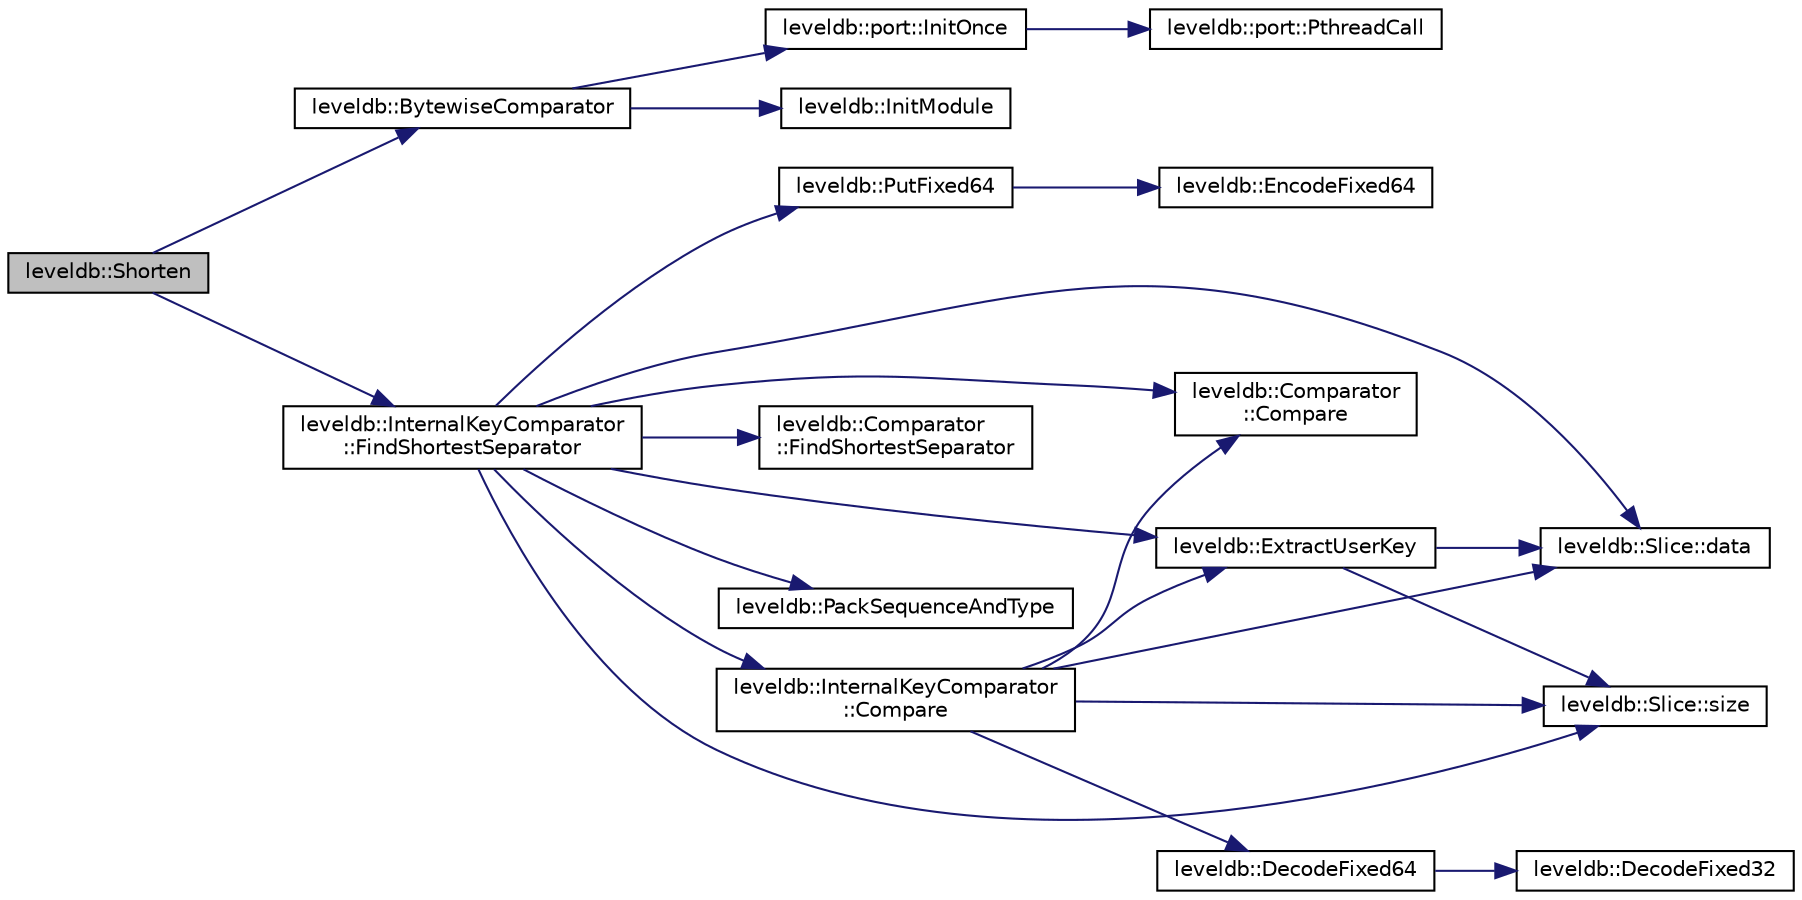 digraph "leveldb::Shorten"
{
  edge [fontname="Helvetica",fontsize="10",labelfontname="Helvetica",labelfontsize="10"];
  node [fontname="Helvetica",fontsize="10",shape=record];
  rankdir="LR";
  Node1 [label="leveldb::Shorten",height=0.2,width=0.4,color="black", fillcolor="grey75", style="filled" fontcolor="black"];
  Node1 -> Node2 [color="midnightblue",fontsize="10",style="solid"];
  Node2 [label="leveldb::BytewiseComparator",height=0.2,width=0.4,color="black", fillcolor="white", style="filled",URL="$namespaceleveldb.html#acd67740962c806afe8f4098cb153d25c"];
  Node2 -> Node3 [color="midnightblue",fontsize="10",style="solid"];
  Node3 [label="leveldb::port::InitOnce",height=0.2,width=0.4,color="black", fillcolor="white", style="filled",URL="$namespaceleveldb_1_1port.html#a1493e91d494e6f0ea086a743a562e983"];
  Node3 -> Node4 [color="midnightblue",fontsize="10",style="solid"];
  Node4 [label="leveldb::port::PthreadCall",height=0.2,width=0.4,color="black", fillcolor="white", style="filled",URL="$namespaceleveldb_1_1port.html#a614e0b6f0b21d697fe4001dbe3d8798b"];
  Node2 -> Node5 [color="midnightblue",fontsize="10",style="solid"];
  Node5 [label="leveldb::InitModule",height=0.2,width=0.4,color="black", fillcolor="white", style="filled",URL="$namespaceleveldb.html#ab67c3d9849bf8b0c50bce72dea7dc16b"];
  Node1 -> Node6 [color="midnightblue",fontsize="10",style="solid"];
  Node6 [label="leveldb::InternalKeyComparator\l::FindShortestSeparator",height=0.2,width=0.4,color="black", fillcolor="white", style="filled",URL="$classleveldb_1_1_internal_key_comparator.html#afe98c9042e34927e60e078fc103991bf"];
  Node6 -> Node7 [color="midnightblue",fontsize="10",style="solid"];
  Node7 [label="leveldb::ExtractUserKey",height=0.2,width=0.4,color="black", fillcolor="white", style="filled",URL="$namespaceleveldb.html#a1c889869840312393b805ad91a41b94f"];
  Node7 -> Node8 [color="midnightblue",fontsize="10",style="solid"];
  Node8 [label="leveldb::Slice::size",height=0.2,width=0.4,color="black", fillcolor="white", style="filled",URL="$classleveldb_1_1_slice.html#a947d3173f04f8a30553e89046daf91d5"];
  Node7 -> Node9 [color="midnightblue",fontsize="10",style="solid"];
  Node9 [label="leveldb::Slice::data",height=0.2,width=0.4,color="black", fillcolor="white", style="filled",URL="$classleveldb_1_1_slice.html#aa64861043d9deee6889461bf0593cf73"];
  Node6 -> Node9 [color="midnightblue",fontsize="10",style="solid"];
  Node6 -> Node8 [color="midnightblue",fontsize="10",style="solid"];
  Node6 -> Node10 [color="midnightblue",fontsize="10",style="solid"];
  Node10 [label="leveldb::Comparator\l::FindShortestSeparator",height=0.2,width=0.4,color="black", fillcolor="white", style="filled",URL="$structleveldb_1_1_comparator.html#abdfe6076225e95b91ffd94f646063115"];
  Node6 -> Node11 [color="midnightblue",fontsize="10",style="solid"];
  Node11 [label="leveldb::Comparator\l::Compare",height=0.2,width=0.4,color="black", fillcolor="white", style="filled",URL="$structleveldb_1_1_comparator.html#a05dae6edcad3c7db23827c0233d74039"];
  Node6 -> Node12 [color="midnightblue",fontsize="10",style="solid"];
  Node12 [label="leveldb::PutFixed64",height=0.2,width=0.4,color="black", fillcolor="white", style="filled",URL="$namespaceleveldb.html#a720cd9030ba5f867ded835b57caa1d06"];
  Node12 -> Node13 [color="midnightblue",fontsize="10",style="solid"];
  Node13 [label="leveldb::EncodeFixed64",height=0.2,width=0.4,color="black", fillcolor="white", style="filled",URL="$namespaceleveldb.html#a725a2c0ebf763116b4ca3fb78564ff70"];
  Node6 -> Node14 [color="midnightblue",fontsize="10",style="solid"];
  Node14 [label="leveldb::PackSequenceAndType",height=0.2,width=0.4,color="black", fillcolor="white", style="filled",URL="$namespaceleveldb.html#aefa1c5ac4d405fe1077c19fa2fe68647"];
  Node6 -> Node15 [color="midnightblue",fontsize="10",style="solid"];
  Node15 [label="leveldb::InternalKeyComparator\l::Compare",height=0.2,width=0.4,color="black", fillcolor="white", style="filled",URL="$classleveldb_1_1_internal_key_comparator.html#a6469a0d67a9025173d31ec6e1cd5f80e"];
  Node15 -> Node11 [color="midnightblue",fontsize="10",style="solid"];
  Node15 -> Node7 [color="midnightblue",fontsize="10",style="solid"];
  Node15 -> Node16 [color="midnightblue",fontsize="10",style="solid"];
  Node16 [label="leveldb::DecodeFixed64",height=0.2,width=0.4,color="black", fillcolor="white", style="filled",URL="$namespaceleveldb.html#a239098b0291873752d0be16633652825"];
  Node16 -> Node17 [color="midnightblue",fontsize="10",style="solid"];
  Node17 [label="leveldb::DecodeFixed32",height=0.2,width=0.4,color="black", fillcolor="white", style="filled",URL="$namespaceleveldb.html#adae574304f9d1ed3e95742167cd449a9"];
  Node15 -> Node9 [color="midnightblue",fontsize="10",style="solid"];
  Node15 -> Node8 [color="midnightblue",fontsize="10",style="solid"];
}
